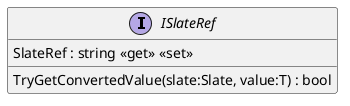 @startuml
interface ISlateRef {
    SlateRef : string <<get>> <<set>>
    TryGetConvertedValue(slate:Slate, value:T) : bool
}
@enduml
